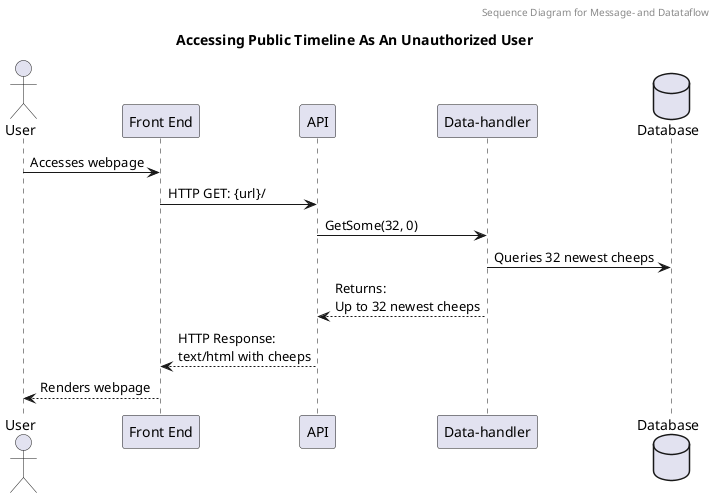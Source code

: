 @startuml

header Sequence Diagram for Message- and Datataflow
Title Accessing Public Timeline As An Unauthorized User


actor "User" as Us
participant "Front End" as Fe
participant "API" as Api
participant "Data-handler" as Dh
database "Database" as Db 

Us -> Fe: Accesses webpage
Fe -> Api: HTTP GET: {url}/
Api -> Dh: GetSome(32, 0)
Dh -> Db: Queries 32 newest cheeps
Dh --> Api: Returns:\nUp to 32 newest cheeps
Api --> Fe: HTTP Response:\ntext/html with cheeps
Fe --> Us: Renders webpage
@enduml